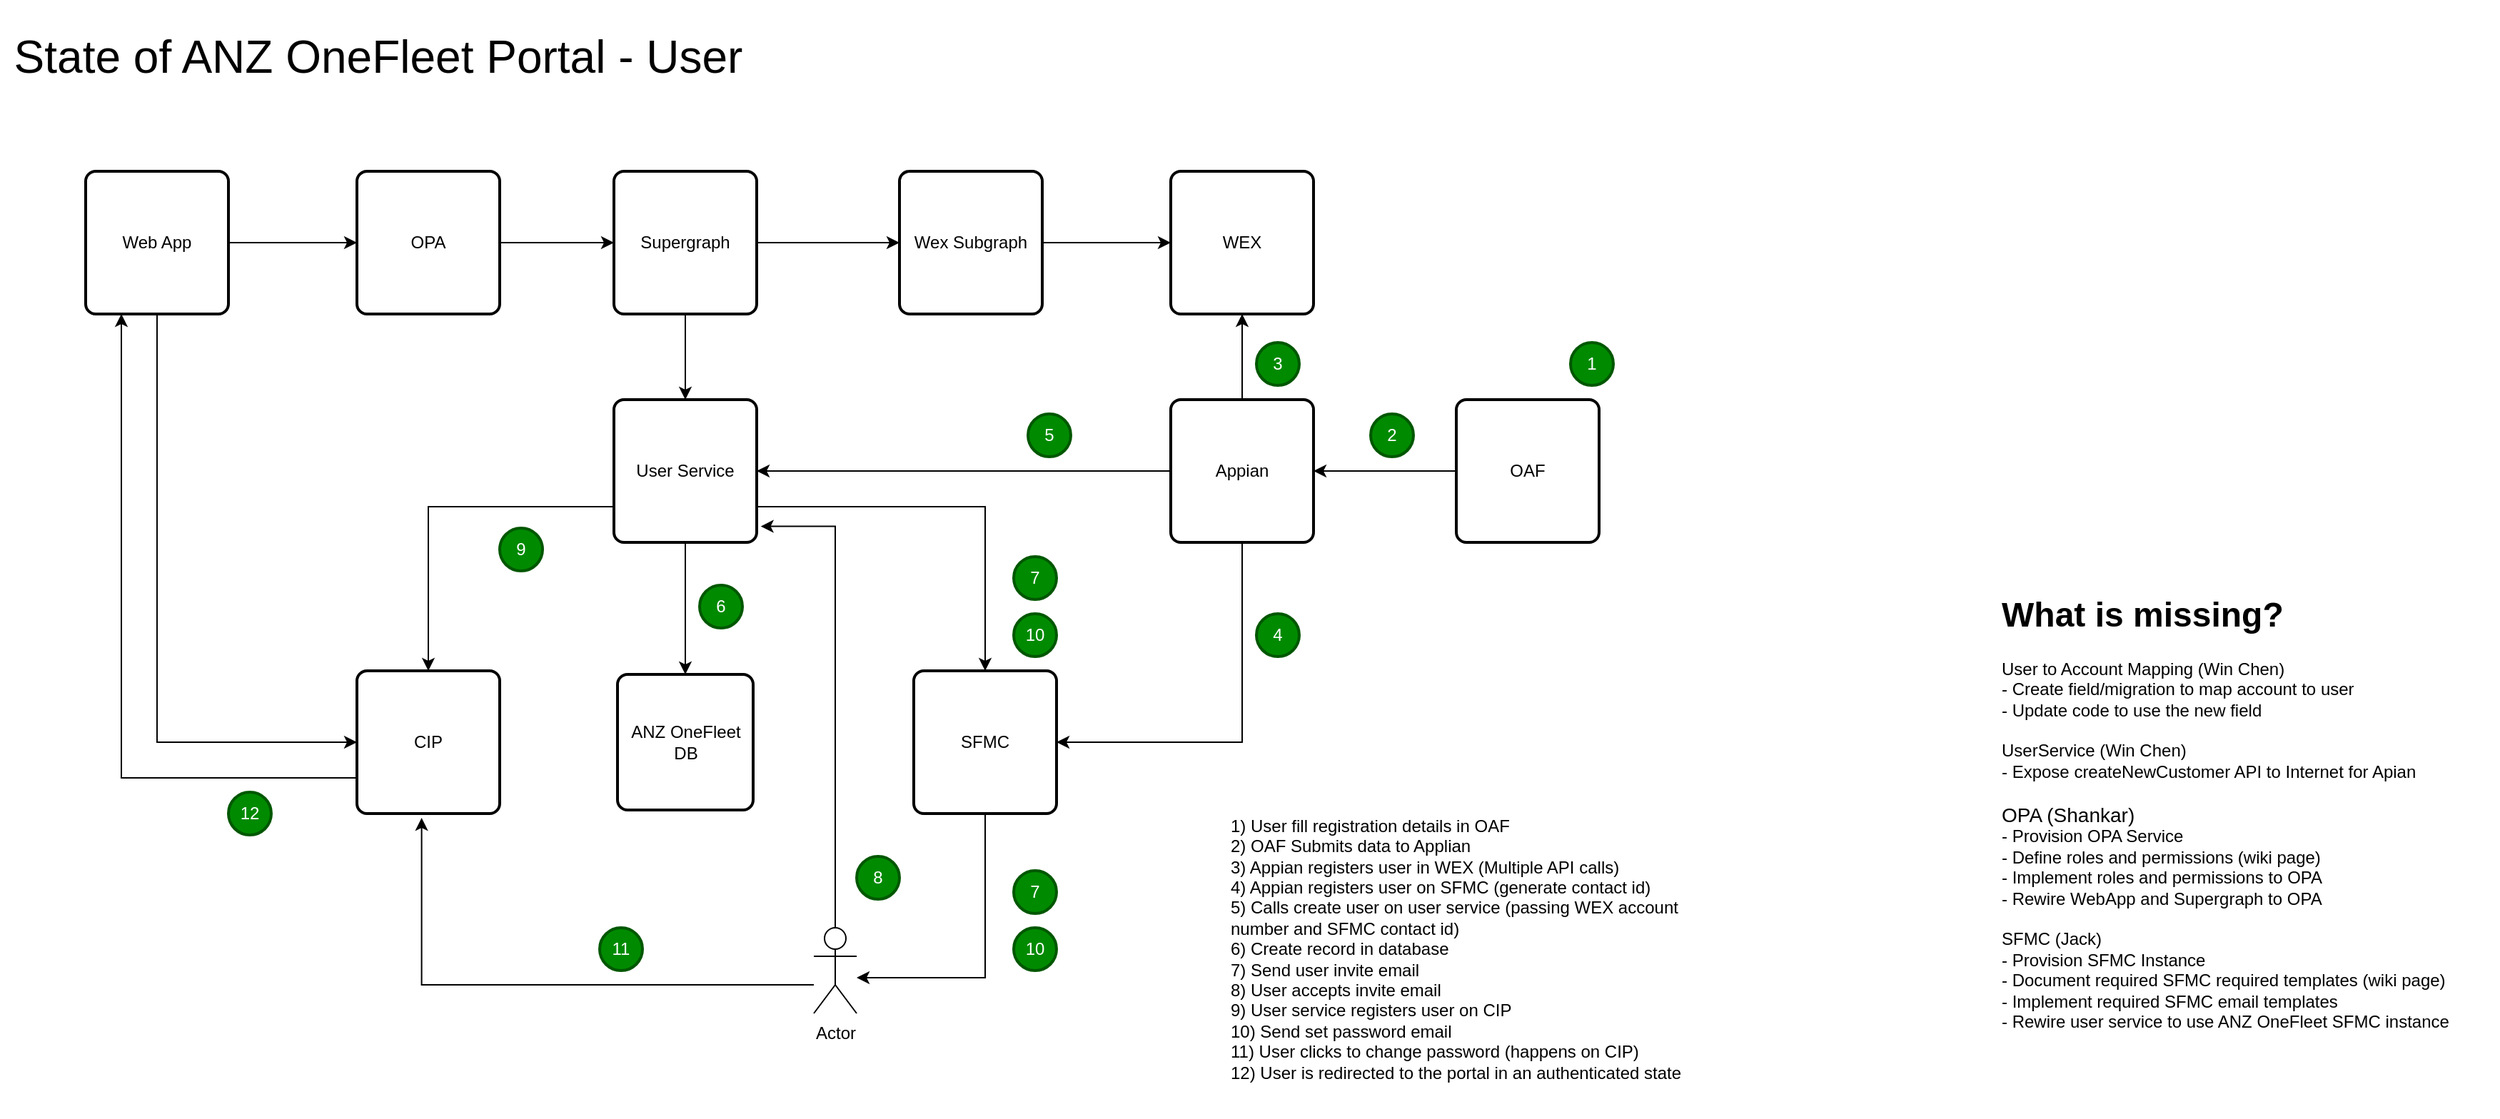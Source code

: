 <mxfile version="24.5.5" type="github">
  <diagram name="Page-1" id="artrsp16Wo_cu5XbZT9O">
    <mxGraphModel dx="1878" dy="842" grid="1" gridSize="10" guides="1" tooltips="1" connect="1" arrows="1" fold="1" page="1" pageScale="1" pageWidth="1654" pageHeight="1169" math="0" shadow="0">
      <root>
        <mxCell id="0" />
        <mxCell id="1" parent="0" />
        <mxCell id="jOCZ8vW7wwSxnx5OB5-E-16" style="edgeStyle=orthogonalEdgeStyle;rounded=0;orthogonalLoop=1;jettySize=auto;html=1;exitX=0.5;exitY=1;exitDx=0;exitDy=0;entryX=0.5;entryY=0;entryDx=0;entryDy=0;" edge="1" parent="1" source="jOCZ8vW7wwSxnx5OB5-E-3" target="jOCZ8vW7wwSxnx5OB5-E-8">
          <mxGeometry relative="1" as="geometry" />
        </mxCell>
        <mxCell id="jOCZ8vW7wwSxnx5OB5-E-22" style="edgeStyle=orthogonalEdgeStyle;rounded=0;orthogonalLoop=1;jettySize=auto;html=1;entryX=0.5;entryY=0;entryDx=0;entryDy=0;exitX=1;exitY=0.75;exitDx=0;exitDy=0;" edge="1" parent="1" source="jOCZ8vW7wwSxnx5OB5-E-3" target="jOCZ8vW7wwSxnx5OB5-E-20">
          <mxGeometry relative="1" as="geometry">
            <Array as="points">
              <mxPoint x="720" y="385" />
            </Array>
          </mxGeometry>
        </mxCell>
        <mxCell id="jOCZ8vW7wwSxnx5OB5-E-29" style="edgeStyle=orthogonalEdgeStyle;rounded=0;orthogonalLoop=1;jettySize=auto;html=1;exitX=0;exitY=0.75;exitDx=0;exitDy=0;" edge="1" parent="1" source="jOCZ8vW7wwSxnx5OB5-E-3" target="jOCZ8vW7wwSxnx5OB5-E-27">
          <mxGeometry relative="1" as="geometry" />
        </mxCell>
        <mxCell id="jOCZ8vW7wwSxnx5OB5-E-3" value="User Service" style="rounded=1;whiteSpace=wrap;html=1;absoluteArcSize=1;arcSize=14;strokeWidth=2;" vertex="1" parent="1">
          <mxGeometry x="460" y="310" width="100" height="100" as="geometry" />
        </mxCell>
        <mxCell id="jOCZ8vW7wwSxnx5OB5-E-15" style="edgeStyle=orthogonalEdgeStyle;rounded=0;orthogonalLoop=1;jettySize=auto;html=1;exitX=0.5;exitY=1;exitDx=0;exitDy=0;entryX=0.5;entryY=0;entryDx=0;entryDy=0;" edge="1" parent="1" source="jOCZ8vW7wwSxnx5OB5-E-7" target="jOCZ8vW7wwSxnx5OB5-E-3">
          <mxGeometry relative="1" as="geometry" />
        </mxCell>
        <mxCell id="jOCZ8vW7wwSxnx5OB5-E-18" style="edgeStyle=orthogonalEdgeStyle;rounded=0;orthogonalLoop=1;jettySize=auto;html=1;entryX=0;entryY=0.5;entryDx=0;entryDy=0;" edge="1" parent="1" source="jOCZ8vW7wwSxnx5OB5-E-4" target="jOCZ8vW7wwSxnx5OB5-E-10">
          <mxGeometry relative="1" as="geometry" />
        </mxCell>
        <mxCell id="jOCZ8vW7wwSxnx5OB5-E-4" value="Wex Subgraph" style="rounded=1;whiteSpace=wrap;html=1;absoluteArcSize=1;arcSize=14;strokeWidth=2;" vertex="1" parent="1">
          <mxGeometry x="660" y="150" width="100" height="100" as="geometry" />
        </mxCell>
        <mxCell id="jOCZ8vW7wwSxnx5OB5-E-11" style="edgeStyle=orthogonalEdgeStyle;rounded=0;orthogonalLoop=1;jettySize=auto;html=1;entryX=0;entryY=0.5;entryDx=0;entryDy=0;" edge="1" parent="1" source="jOCZ8vW7wwSxnx5OB5-E-5" target="jOCZ8vW7wwSxnx5OB5-E-6">
          <mxGeometry relative="1" as="geometry" />
        </mxCell>
        <mxCell id="jOCZ8vW7wwSxnx5OB5-E-28" style="edgeStyle=orthogonalEdgeStyle;rounded=0;orthogonalLoop=1;jettySize=auto;html=1;entryX=0;entryY=0.5;entryDx=0;entryDy=0;exitX=0.5;exitY=1;exitDx=0;exitDy=0;" edge="1" parent="1" source="jOCZ8vW7wwSxnx5OB5-E-5" target="jOCZ8vW7wwSxnx5OB5-E-27">
          <mxGeometry relative="1" as="geometry" />
        </mxCell>
        <mxCell id="jOCZ8vW7wwSxnx5OB5-E-5" value="Web App" style="rounded=1;whiteSpace=wrap;html=1;absoluteArcSize=1;arcSize=14;strokeWidth=2;" vertex="1" parent="1">
          <mxGeometry x="90" y="150" width="100" height="100" as="geometry" />
        </mxCell>
        <mxCell id="jOCZ8vW7wwSxnx5OB5-E-12" style="edgeStyle=orthogonalEdgeStyle;rounded=0;orthogonalLoop=1;jettySize=auto;html=1;" edge="1" parent="1" source="jOCZ8vW7wwSxnx5OB5-E-6" target="jOCZ8vW7wwSxnx5OB5-E-7">
          <mxGeometry relative="1" as="geometry" />
        </mxCell>
        <mxCell id="jOCZ8vW7wwSxnx5OB5-E-6" value="OPA" style="rounded=1;whiteSpace=wrap;html=1;absoluteArcSize=1;arcSize=14;strokeWidth=2;" vertex="1" parent="1">
          <mxGeometry x="280" y="150" width="100" height="100" as="geometry" />
        </mxCell>
        <mxCell id="jOCZ8vW7wwSxnx5OB5-E-13" style="edgeStyle=orthogonalEdgeStyle;rounded=0;orthogonalLoop=1;jettySize=auto;html=1;exitX=1;exitY=0.5;exitDx=0;exitDy=0;" edge="1" parent="1" source="jOCZ8vW7wwSxnx5OB5-E-7" target="jOCZ8vW7wwSxnx5OB5-E-4">
          <mxGeometry relative="1" as="geometry" />
        </mxCell>
        <mxCell id="jOCZ8vW7wwSxnx5OB5-E-7" value="Supergraph" style="rounded=1;whiteSpace=wrap;html=1;absoluteArcSize=1;arcSize=14;strokeWidth=2;" vertex="1" parent="1">
          <mxGeometry x="460" y="150" width="100" height="100" as="geometry" />
        </mxCell>
        <mxCell id="jOCZ8vW7wwSxnx5OB5-E-8" value="ANZ OneFleet DB" style="rounded=1;whiteSpace=wrap;html=1;absoluteArcSize=1;arcSize=14;strokeWidth=2;" vertex="1" parent="1">
          <mxGeometry x="462.5" y="502.5" width="95" height="95" as="geometry" />
        </mxCell>
        <mxCell id="jOCZ8vW7wwSxnx5OB5-E-19" style="edgeStyle=orthogonalEdgeStyle;rounded=0;orthogonalLoop=1;jettySize=auto;html=1;entryX=1;entryY=0.5;entryDx=0;entryDy=0;" edge="1" parent="1" source="jOCZ8vW7wwSxnx5OB5-E-9" target="jOCZ8vW7wwSxnx5OB5-E-24">
          <mxGeometry relative="1" as="geometry" />
        </mxCell>
        <mxCell id="jOCZ8vW7wwSxnx5OB5-E-9" value="OAF" style="rounded=1;whiteSpace=wrap;html=1;absoluteArcSize=1;arcSize=14;strokeWidth=2;" vertex="1" parent="1">
          <mxGeometry x="1050" y="310" width="100" height="100" as="geometry" />
        </mxCell>
        <mxCell id="jOCZ8vW7wwSxnx5OB5-E-10" value="WEX" style="rounded=1;whiteSpace=wrap;html=1;absoluteArcSize=1;arcSize=14;strokeWidth=2;" vertex="1" parent="1">
          <mxGeometry x="850" y="150" width="100" height="100" as="geometry" />
        </mxCell>
        <mxCell id="jOCZ8vW7wwSxnx5OB5-E-20" value="SFMC" style="rounded=1;whiteSpace=wrap;html=1;absoluteArcSize=1;arcSize=14;strokeWidth=2;" vertex="1" parent="1">
          <mxGeometry x="670" y="500" width="100" height="100" as="geometry" />
        </mxCell>
        <mxCell id="jOCZ8vW7wwSxnx5OB5-E-23" value="&lt;h1 style=&quot;margin-top: 0px;&quot;&gt;What is missing?&lt;/h1&gt;&lt;div&gt;&lt;font style=&quot;font-size: 14px;&quot;&gt;&lt;div style=&quot;font-size: 12px;&quot;&gt;&lt;div&gt;&lt;font style=&quot;font-size: 14px;&quot;&gt;&lt;div style=&quot;font-size: 12px;&quot;&gt;User to Account Mapping (Win Chen)&lt;/div&gt;&lt;div style=&quot;font-size: 12px;&quot;&gt;- Create field/migration to map account to user&lt;/div&gt;&lt;div style=&quot;font-size: 12px;&quot;&gt;- Update code to use the new field&lt;/div&gt;&lt;div style=&quot;font-size: 12px;&quot;&gt;&lt;br&gt;&lt;/div&gt;&lt;div style=&quot;font-size: 12px;&quot;&gt;&lt;div&gt;UserService (Win Chen)&lt;/div&gt;&lt;div&gt;- Expose createNewCustomer API to Internet for Apian&lt;/div&gt;&lt;/div&gt;&lt;div style=&quot;font-size: 12px;&quot;&gt;&lt;br&gt;&lt;/div&gt;&lt;/font&gt;&lt;/div&gt;&lt;div&gt;&lt;font style=&quot;font-size: 14px;&quot;&gt;OPA (Shankar)&lt;/font&gt;&lt;/div&gt;&lt;div&gt;- Provision OPA Service&lt;/div&gt;&lt;div&gt;- Define roles and permissions (wiki page)&lt;/div&gt;&lt;div&gt;- Implement roles and permissions to OPA&lt;/div&gt;&lt;div&gt;- Rewire WebApp and Supergraph to OPA&lt;/div&gt;&lt;div&gt;&lt;br&gt;&lt;/div&gt;&lt;/div&gt;&lt;/font&gt;&lt;/div&gt;&lt;div&gt;SFMC (Jack)&lt;/div&gt;&lt;div&gt;- Provision SFMC Instance&lt;/div&gt;&lt;div&gt;- Document required SFMC required templates (wiki page)&lt;/div&gt;&lt;div&gt;- Implement required SFMC email templates&lt;/div&gt;&lt;div&gt;- Rewire user service to use ANZ OneFleet SFMC instance&lt;br&gt;&lt;/div&gt;" style="text;html=1;whiteSpace=wrap;overflow=hidden;rounded=0;" vertex="1" parent="1">
          <mxGeometry x="1430" y="440" width="350" height="350" as="geometry" />
        </mxCell>
        <mxCell id="jOCZ8vW7wwSxnx5OB5-E-25" style="edgeStyle=orthogonalEdgeStyle;rounded=0;orthogonalLoop=1;jettySize=auto;html=1;entryX=0.5;entryY=1;entryDx=0;entryDy=0;" edge="1" parent="1" source="jOCZ8vW7wwSxnx5OB5-E-24" target="jOCZ8vW7wwSxnx5OB5-E-10">
          <mxGeometry relative="1" as="geometry">
            <mxPoint x="960" y="200" as="targetPoint" />
            <Array as="points">
              <mxPoint x="900" y="310" />
              <mxPoint x="900" y="310" />
            </Array>
          </mxGeometry>
        </mxCell>
        <mxCell id="jOCZ8vW7wwSxnx5OB5-E-26" style="edgeStyle=orthogonalEdgeStyle;rounded=0;orthogonalLoop=1;jettySize=auto;html=1;entryX=1;entryY=0.5;entryDx=0;entryDy=0;" edge="1" parent="1" source="jOCZ8vW7wwSxnx5OB5-E-24" target="jOCZ8vW7wwSxnx5OB5-E-3">
          <mxGeometry relative="1" as="geometry" />
        </mxCell>
        <mxCell id="jOCZ8vW7wwSxnx5OB5-E-24" value="Appian" style="rounded=1;whiteSpace=wrap;html=1;absoluteArcSize=1;arcSize=14;strokeWidth=2;" vertex="1" parent="1">
          <mxGeometry x="850" y="310" width="100" height="100" as="geometry" />
        </mxCell>
        <mxCell id="jOCZ8vW7wwSxnx5OB5-E-27" value="CIP" style="rounded=1;whiteSpace=wrap;html=1;absoluteArcSize=1;arcSize=14;strokeWidth=2;" vertex="1" parent="1">
          <mxGeometry x="280" y="500" width="100" height="100" as="geometry" />
        </mxCell>
        <mxCell id="jOCZ8vW7wwSxnx5OB5-E-34" value="State of ANZ OneFleet Portal - User" style="text;html=1;align=center;verticalAlign=middle;whiteSpace=wrap;rounded=0;fontSize=32;" vertex="1" parent="1">
          <mxGeometry x="30" y="30" width="530" height="80" as="geometry" />
        </mxCell>
        <object label="1" id="jOCZ8vW7wwSxnx5OB5-E-36">
          <mxCell style="strokeWidth=2;html=1;shape=mxgraph.flowchart.start_2;whiteSpace=wrap;labelBackgroundColor=none;fillColor=#008a00;strokeColor=#005700;fontColor=#ffffff;" vertex="1" parent="1">
            <mxGeometry x="1130" y="270" width="30" height="30" as="geometry" />
          </mxCell>
        </object>
        <object label="2" id="jOCZ8vW7wwSxnx5OB5-E-37">
          <mxCell style="strokeWidth=2;html=1;shape=mxgraph.flowchart.start_2;whiteSpace=wrap;labelBackgroundColor=none;fillColor=#008a00;strokeColor=#005700;fontColor=#ffffff;" vertex="1" parent="1">
            <mxGeometry x="990" y="320" width="30" height="30" as="geometry" />
          </mxCell>
        </object>
        <mxCell id="jOCZ8vW7wwSxnx5OB5-E-38" value="&lt;h1 style=&quot;margin-top: 0px;&quot;&gt;&lt;br&gt;&lt;/h1&gt;&lt;div&gt;1) User fill registration details in OAF&lt;/div&gt;&lt;div&gt;2) OAF Submits data to Applian&lt;/div&gt;&lt;div&gt;3) Appian registers user in WEX (Multiple API calls)&lt;/div&gt;&lt;div&gt;4) Appian registers user on SFMC (generate contact id)&lt;/div&gt;&lt;div&gt;5) Calls create user on user service (passing WEX account number and SFMC contact id)&lt;/div&gt;&lt;div&gt;6) Create record in database&lt;/div&gt;&lt;div&gt;7) Send user invite email&lt;/div&gt;&lt;div&gt;8) User accepts invite email&lt;/div&gt;&lt;div&gt;9) User service r&lt;span style=&quot;background-color: initial;&quot;&gt;egisters user on CIP&lt;/span&gt;&lt;/div&gt;&lt;div&gt;&lt;span style=&quot;background-color: initial;&quot;&gt;10) Send set password email&lt;/span&gt;&lt;/div&gt;&lt;div&gt;&lt;span style=&quot;background-color: initial;&quot;&gt;11) User clicks to change password (happens on CIP)&lt;/span&gt;&lt;/div&gt;&lt;div&gt;&lt;span style=&quot;background-color: initial;&quot;&gt;12) User is redirected to the portal in an authenticated state&lt;/span&gt;&lt;/div&gt;&lt;div&gt;&lt;span style=&quot;background-color: initial;&quot;&gt;&lt;br&gt;&lt;/span&gt;&lt;/div&gt;" style="text;html=1;whiteSpace=wrap;overflow=hidden;rounded=0;" vertex="1" parent="1">
          <mxGeometry x="890" y="550" width="350" height="260" as="geometry" />
        </mxCell>
        <object label="3" id="jOCZ8vW7wwSxnx5OB5-E-40">
          <mxCell style="strokeWidth=2;html=1;shape=mxgraph.flowchart.start_2;whiteSpace=wrap;labelBackgroundColor=none;fillColor=#008a00;strokeColor=#005700;fontColor=#ffffff;" vertex="1" parent="1">
            <mxGeometry x="910" y="270" width="30" height="30" as="geometry" />
          </mxCell>
        </object>
        <object label="4" id="jOCZ8vW7wwSxnx5OB5-E-41">
          <mxCell style="strokeWidth=2;html=1;shape=mxgraph.flowchart.start_2;whiteSpace=wrap;labelBackgroundColor=none;fillColor=#008a00;strokeColor=#005700;fontColor=#ffffff;" vertex="1" parent="1">
            <mxGeometry x="910" y="460" width="30" height="30" as="geometry" />
          </mxCell>
        </object>
        <mxCell id="jOCZ8vW7wwSxnx5OB5-E-43" style="edgeStyle=orthogonalEdgeStyle;rounded=0;orthogonalLoop=1;jettySize=auto;html=1;exitX=0.5;exitY=1;exitDx=0;exitDy=0;entryX=1;entryY=0.5;entryDx=0;entryDy=0;" edge="1" parent="1" source="jOCZ8vW7wwSxnx5OB5-E-24" target="jOCZ8vW7wwSxnx5OB5-E-20">
          <mxGeometry relative="1" as="geometry">
            <mxPoint x="770" y="460" as="sourcePoint" />
            <mxPoint x="800" y="520" as="targetPoint" />
            <Array as="points">
              <mxPoint x="900" y="550" />
            </Array>
          </mxGeometry>
        </mxCell>
        <object label="5" id="jOCZ8vW7wwSxnx5OB5-E-44">
          <mxCell style="strokeWidth=2;html=1;shape=mxgraph.flowchart.start_2;whiteSpace=wrap;labelBackgroundColor=none;fillColor=#008a00;strokeColor=#005700;fontColor=#ffffff;" vertex="1" parent="1">
            <mxGeometry x="750" y="320" width="30" height="30" as="geometry" />
          </mxCell>
        </object>
        <object label="6" id="jOCZ8vW7wwSxnx5OB5-E-45">
          <mxCell style="strokeWidth=2;html=1;shape=mxgraph.flowchart.start_2;whiteSpace=wrap;labelBackgroundColor=none;fillColor=#008a00;strokeColor=#005700;fontColor=#ffffff;" vertex="1" parent="1">
            <mxGeometry x="520" y="440" width="30" height="30" as="geometry" />
          </mxCell>
        </object>
        <object label="7" id="jOCZ8vW7wwSxnx5OB5-E-46">
          <mxCell style="strokeWidth=2;html=1;shape=mxgraph.flowchart.start_2;whiteSpace=wrap;labelBackgroundColor=none;fillColor=#008a00;strokeColor=#005700;fontColor=#ffffff;" vertex="1" parent="1">
            <mxGeometry x="740" y="420" width="30" height="30" as="geometry" />
          </mxCell>
        </object>
        <object label="9" id="jOCZ8vW7wwSxnx5OB5-E-47">
          <mxCell style="strokeWidth=2;html=1;shape=mxgraph.flowchart.start_2;whiteSpace=wrap;labelBackgroundColor=none;fillColor=#008a00;strokeColor=#005700;fontColor=#ffffff;" vertex="1" parent="1">
            <mxGeometry x="380" y="400" width="30" height="30" as="geometry" />
          </mxCell>
        </object>
        <object label="8" id="jOCZ8vW7wwSxnx5OB5-E-48">
          <mxCell style="strokeWidth=2;html=1;shape=mxgraph.flowchart.start_2;whiteSpace=wrap;labelBackgroundColor=none;fillColor=#008a00;strokeColor=#005700;fontColor=#ffffff;" vertex="1" parent="1">
            <mxGeometry x="630" y="630" width="30" height="30" as="geometry" />
          </mxCell>
        </object>
        <mxCell id="jOCZ8vW7wwSxnx5OB5-E-49" value="Actor" style="shape=umlActor;verticalLabelPosition=bottom;verticalAlign=top;html=1;outlineConnect=0;" vertex="1" parent="1">
          <mxGeometry x="600" y="680" width="30" height="60" as="geometry" />
        </mxCell>
        <mxCell id="jOCZ8vW7wwSxnx5OB5-E-50" style="edgeStyle=orthogonalEdgeStyle;rounded=0;orthogonalLoop=1;jettySize=auto;html=1;entryX=1.028;entryY=0.888;entryDx=0;entryDy=0;exitX=0.5;exitY=0;exitDx=0;exitDy=0;exitPerimeter=0;entryPerimeter=0;" edge="1" parent="1" source="jOCZ8vW7wwSxnx5OB5-E-49" target="jOCZ8vW7wwSxnx5OB5-E-3">
          <mxGeometry relative="1" as="geometry">
            <mxPoint x="650" y="585" as="targetPoint" />
            <mxPoint x="650" y="645" as="sourcePoint" />
            <Array as="points">
              <mxPoint x="615" y="399" />
            </Array>
          </mxGeometry>
        </mxCell>
        <mxCell id="jOCZ8vW7wwSxnx5OB5-E-51" style="edgeStyle=orthogonalEdgeStyle;rounded=0;orthogonalLoop=1;jettySize=auto;html=1;exitX=0.5;exitY=1;exitDx=0;exitDy=0;entryX=1;entryY=0.5;entryDx=0;entryDy=0;" edge="1" parent="1" source="jOCZ8vW7wwSxnx5OB5-E-20">
          <mxGeometry relative="1" as="geometry">
            <mxPoint x="760" y="575" as="sourcePoint" />
            <mxPoint x="630" y="715" as="targetPoint" />
            <Array as="points">
              <mxPoint x="720" y="715" />
            </Array>
          </mxGeometry>
        </mxCell>
        <object label="7" id="jOCZ8vW7wwSxnx5OB5-E-52">
          <mxCell style="strokeWidth=2;html=1;shape=mxgraph.flowchart.start_2;whiteSpace=wrap;labelBackgroundColor=none;fillColor=#008a00;strokeColor=#005700;fontColor=#ffffff;" vertex="1" parent="1">
            <mxGeometry x="740" y="640" width="30" height="30" as="geometry" />
          </mxCell>
        </object>
        <object label="10" id="jOCZ8vW7wwSxnx5OB5-E-53">
          <mxCell style="strokeWidth=2;html=1;shape=mxgraph.flowchart.start_2;whiteSpace=wrap;labelBackgroundColor=none;fillColor=#008a00;strokeColor=#005700;fontColor=#ffffff;" vertex="1" parent="1">
            <mxGeometry x="740" y="460" width="30" height="30" as="geometry" />
          </mxCell>
        </object>
        <object label="10" id="jOCZ8vW7wwSxnx5OB5-E-54">
          <mxCell style="strokeWidth=2;html=1;shape=mxgraph.flowchart.start_2;whiteSpace=wrap;labelBackgroundColor=none;fillColor=#008a00;strokeColor=#005700;fontColor=#ffffff;" vertex="1" parent="1">
            <mxGeometry x="740" y="680" width="30" height="30" as="geometry" />
          </mxCell>
        </object>
        <mxCell id="jOCZ8vW7wwSxnx5OB5-E-55" style="edgeStyle=orthogonalEdgeStyle;rounded=0;orthogonalLoop=1;jettySize=auto;html=1;entryX=0.453;entryY=1.03;entryDx=0;entryDy=0;entryPerimeter=0;" edge="1" parent="1" source="jOCZ8vW7wwSxnx5OB5-E-49" target="jOCZ8vW7wwSxnx5OB5-E-27">
          <mxGeometry relative="1" as="geometry">
            <mxPoint x="280" y="620" as="targetPoint" />
            <mxPoint x="550" y="720.0" as="sourcePoint" />
            <Array as="points">
              <mxPoint x="325" y="720" />
            </Array>
          </mxGeometry>
        </mxCell>
        <object label="11" id="jOCZ8vW7wwSxnx5OB5-E-56">
          <mxCell style="strokeWidth=2;html=1;shape=mxgraph.flowchart.start_2;whiteSpace=wrap;labelBackgroundColor=none;fillColor=#008a00;strokeColor=#005700;fontColor=#ffffff;" vertex="1" parent="1">
            <mxGeometry x="450" y="680" width="30" height="30" as="geometry" />
          </mxCell>
        </object>
        <mxCell id="jOCZ8vW7wwSxnx5OB5-E-57" style="edgeStyle=orthogonalEdgeStyle;rounded=0;orthogonalLoop=1;jettySize=auto;html=1;entryX=0.25;entryY=1;entryDx=0;entryDy=0;exitX=0;exitY=0.75;exitDx=0;exitDy=0;" edge="1" parent="1" source="jOCZ8vW7wwSxnx5OB5-E-27" target="jOCZ8vW7wwSxnx5OB5-E-5">
          <mxGeometry relative="1" as="geometry">
            <mxPoint x="50" y="585" as="targetPoint" />
            <mxPoint x="290" y="610" as="sourcePoint" />
            <Array as="points">
              <mxPoint x="115" y="575" />
            </Array>
          </mxGeometry>
        </mxCell>
        <object label="12" id="jOCZ8vW7wwSxnx5OB5-E-58">
          <mxCell style="strokeWidth=2;html=1;shape=mxgraph.flowchart.start_2;whiteSpace=wrap;labelBackgroundColor=none;fillColor=#008a00;strokeColor=#005700;fontColor=#ffffff;" vertex="1" parent="1">
            <mxGeometry x="190" y="585" width="30" height="30" as="geometry" />
          </mxCell>
        </object>
      </root>
    </mxGraphModel>
  </diagram>
</mxfile>
